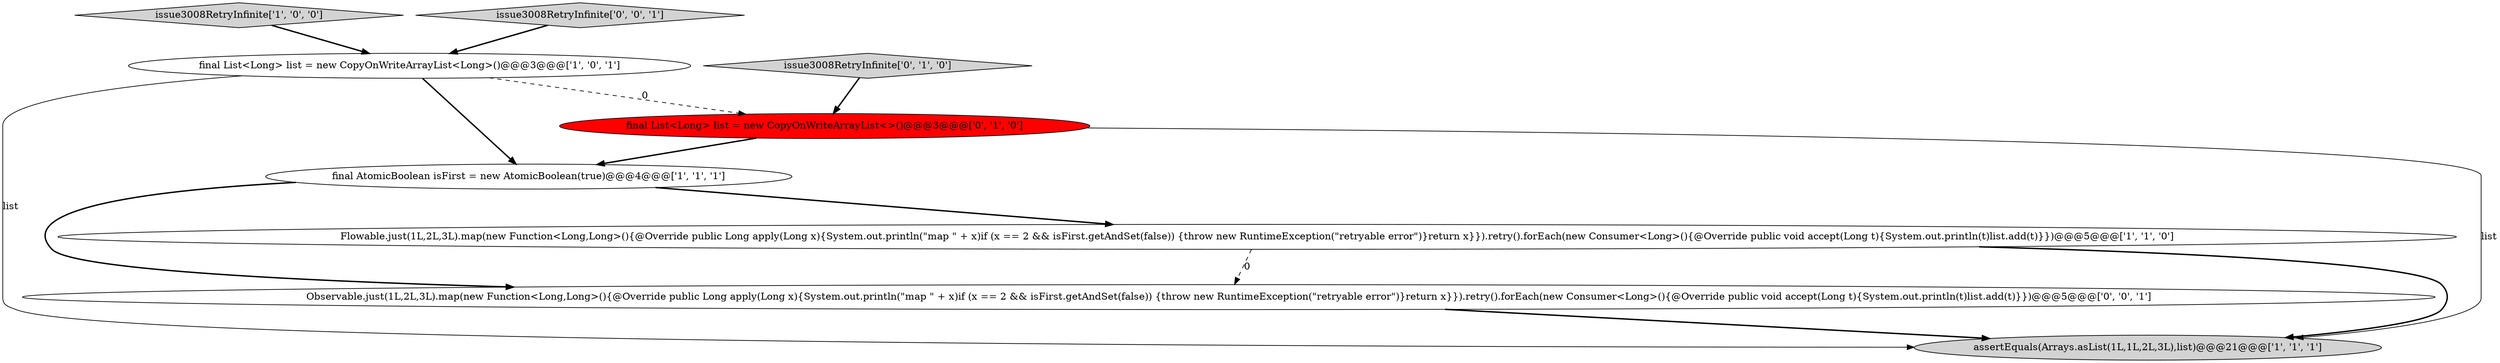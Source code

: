 digraph {
3 [style = filled, label = "issue3008RetryInfinite['1', '0', '0']", fillcolor = lightgray, shape = diamond image = "AAA0AAABBB1BBB"];
6 [style = filled, label = "issue3008RetryInfinite['0', '1', '0']", fillcolor = lightgray, shape = diamond image = "AAA0AAABBB2BBB"];
2 [style = filled, label = "Flowable.just(1L,2L,3L).map(new Function<Long,Long>(){@Override public Long apply(Long x){System.out.println(\"map \" + x)if (x == 2 && isFirst.getAndSet(false)) {throw new RuntimeException(\"retryable error\")}return x}}).retry().forEach(new Consumer<Long>(){@Override public void accept(Long t){System.out.println(t)list.add(t)}})@@@5@@@['1', '1', '0']", fillcolor = white, shape = ellipse image = "AAA0AAABBB1BBB"];
5 [style = filled, label = "final List<Long> list = new CopyOnWriteArrayList<>()@@@3@@@['0', '1', '0']", fillcolor = red, shape = ellipse image = "AAA1AAABBB2BBB"];
7 [style = filled, label = "issue3008RetryInfinite['0', '0', '1']", fillcolor = lightgray, shape = diamond image = "AAA0AAABBB3BBB"];
1 [style = filled, label = "assertEquals(Arrays.asList(1L,1L,2L,3L),list)@@@21@@@['1', '1', '1']", fillcolor = lightgray, shape = ellipse image = "AAA0AAABBB1BBB"];
8 [style = filled, label = "Observable.just(1L,2L,3L).map(new Function<Long,Long>(){@Override public Long apply(Long x){System.out.println(\"map \" + x)if (x == 2 && isFirst.getAndSet(false)) {throw new RuntimeException(\"retryable error\")}return x}}).retry().forEach(new Consumer<Long>(){@Override public void accept(Long t){System.out.println(t)list.add(t)}})@@@5@@@['0', '0', '1']", fillcolor = white, shape = ellipse image = "AAA0AAABBB3BBB"];
4 [style = filled, label = "final AtomicBoolean isFirst = new AtomicBoolean(true)@@@4@@@['1', '1', '1']", fillcolor = white, shape = ellipse image = "AAA0AAABBB1BBB"];
0 [style = filled, label = "final List<Long> list = new CopyOnWriteArrayList<Long>()@@@3@@@['1', '0', '1']", fillcolor = white, shape = ellipse image = "AAA0AAABBB1BBB"];
8->1 [style = bold, label=""];
3->0 [style = bold, label=""];
4->8 [style = bold, label=""];
6->5 [style = bold, label=""];
5->1 [style = solid, label="list"];
7->0 [style = bold, label=""];
4->2 [style = bold, label=""];
0->5 [style = dashed, label="0"];
0->4 [style = bold, label=""];
2->8 [style = dashed, label="0"];
2->1 [style = bold, label=""];
0->1 [style = solid, label="list"];
5->4 [style = bold, label=""];
}
